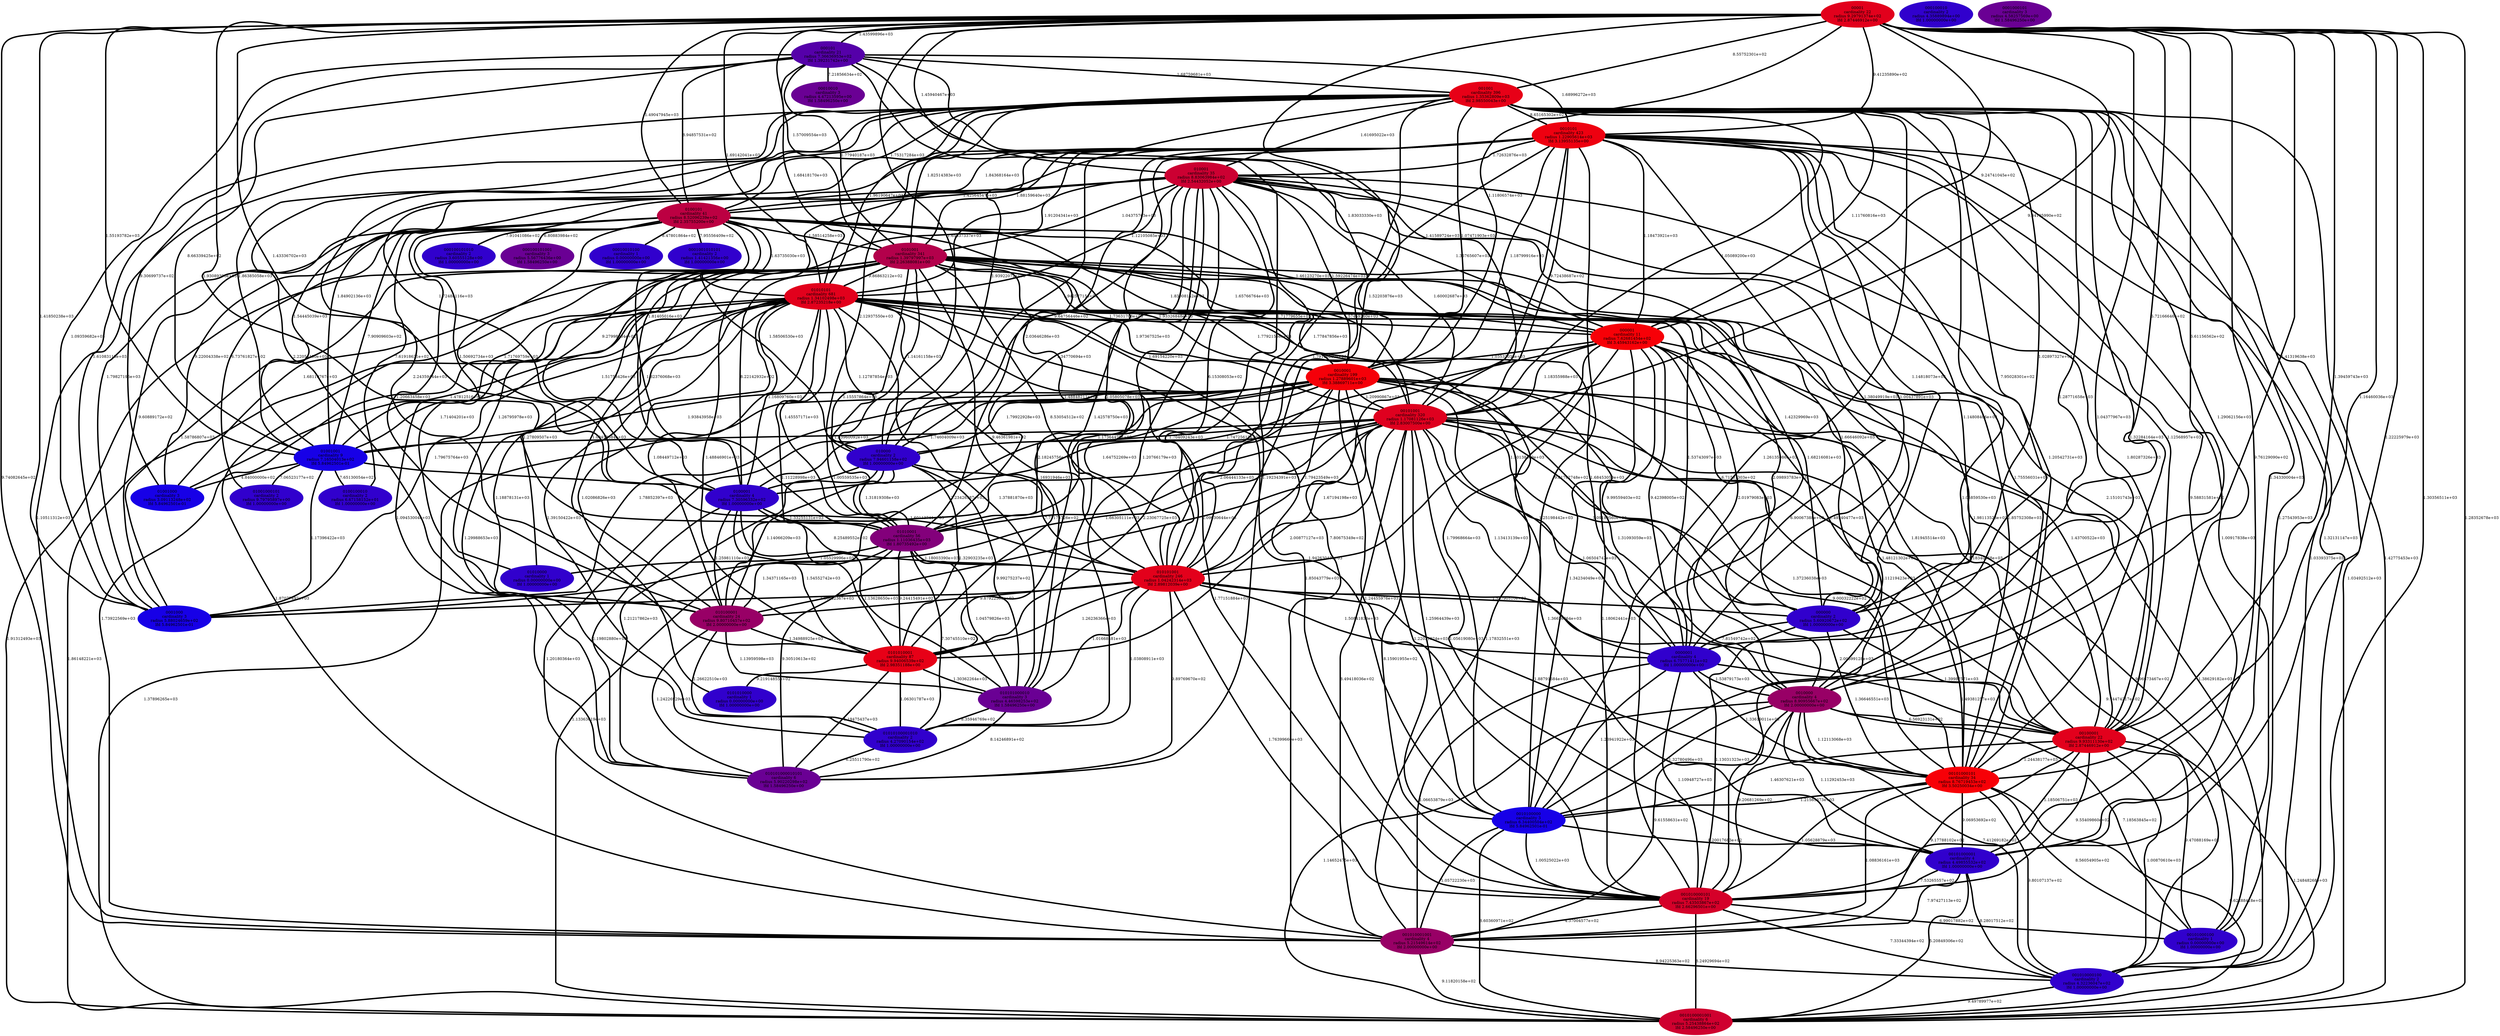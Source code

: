 graph cluster_cardinality_optimal_31 {
    edge[style=solid, penwidth="5", labeldistance="10"]
    00100001 [label="00100001\ncardinality 22\nradius 9.93311130e+02\nlfd 2.87446912e+00", color="#E2001C", style="filled"]
    01010100001010 [label="01010100001010\ncardinality 2\nradius 4.27090154e+02\nlfd 1.00000000e+00", color="#3100CD", style="filled"]
    010100001 [label="010100001\ncardinality 24\nradius 9.80710457e+02\nlfd 2.00000000e+00", color="#980066", style="filled"]
    00001 [label="00001\ncardinality 22\nradius 9.29791374e+02\nlfd 2.87446912e+00", color="#E2001C", style="filled"]
    00010010100 [label="00010010100\ncardinality 1\nradius 0.00000000e+00\nlfd 1.00000000e+00", color="#3100CD", style="filled"]
    0010001 [label="0010001\ncardinality 199\nradius 1.27889601e+03\nlfd 3.38869711e+00", color="#F50009", style="filled"]
    010101000010101 [label="010101000010101\ncardinality 6\nradius 5.90220298e+02\nlfd 1.58496250e+00", color="#6A0094", style="filled"]
    0101010000 [label="0101010000\ncardinality 1\nradius 0.00000000e+00\nlfd 1.00000000e+00", color="#3100CD", style="filled"]
    000101 [label="000101\ncardinality 21\nradius 7.36636953e+02\nlfd 1.39231742e+00", color="#5500A9", style="filled"]
    00101000100 [label="00101000100\ncardinality 1\nradius 0.00000000e+00\nlfd 1.00000000e+00", color="#3100CD", style="filled"]
    01010000 [label="01010000\ncardinality 1\nradius 0.00000000e+00\nlfd 1.00000000e+00", color="#3100CD", style="filled"]
    0101001 [label="0101001\ncardinality 341\nradius 1.39797997e+03\nlfd 2.26388081e+00", color="#B3004B", style="filled"]
    001010000100 [label="001010000100\ncardinality 2\nradius 4.32236047e+02\nlfd 1.00000000e+00", color="#3100CD", style="filled"]
    00010010 [label="00010010\ncardinality 3\nradius 4.47213595e+00\nlfd 1.58496250e+00", color="#6A0094", style="filled"]
    0100001 [label="0100001\ncardinality 4\nradius 7.30596332e+02\nlfd 1.00000000e+00", color="#3100CD", style="filled"]
    0010000 [label="0010000\ncardinality 4\nradius 8.90955667e+02\nlfd 2.00000000e+00", color="#980066", style="filled"]
    0100100010 [label="0100100010\ncardinality 2\nradius 6.67158152e+01\nlfd 1.00000000e+00", color="#3100CD", style="filled"]
    0001001010101 [label="0001001010101\ncardinality 2\nradius 1.41421356e+00\nlfd 1.00000000e+00", color="#3100CD", style="filled"]
    000100010 [label="000100010\ncardinality 2\nradius 4.35889894e+00\nlfd 1.00000000e+00", color="#3100CD", style="filled"]
    0001000101 [label="0001000101\ncardinality 3\nradius 4.58257569e+00\nlfd 1.58496250e+00", color="#6A0094", style="filled"]
    010101000010 [label="010101000010\ncardinality 3\nradius 4.46598253e+02\nlfd 1.58496250e+00", color="#6A0094", style="filled"]
    010001 [label="010001\ncardinality 35\nradius 8.83063984e+02\nlfd 2.54432052e+00", color="#CC0032", style="filled"]
    01010101 [label="01010101\ncardinality 681\nradius 1.34102498e+03\nlfd 2.87235218e+00", color="#E2001C", style="filled"]
    0101010001 [label="0101010001\ncardinality 87\nradius 9.94006539e+02\nlfd 2.98351188e+00", color="#E70017", style="filled"]
    0000001 [label="0000001\ncardinality 4\nradius 6.75771411e+02\nlfd 1.00000000e+00", color="#3100CD", style="filled"]
    00101000101 [label="00101000101\ncardinality 34\nradius 8.76719453e+02\nlfd 3.50250034e+00", color="#F70007", style="filled"]
    01001000101 [label="01001000101\ncardinality 2\nradius 9.79795897e+00\nlfd 1.00000000e+00", color="#3100CD", style="filled"]
    001010001001 [label="001010001001\ncardinality 4\nradius 5.21549614e+02\nlfd 2.00000000e+00", color="#980066", style="filled"]
    01001001 [label="01001001\ncardinality 9\nradius 7.16504013e+02\nlfd 5.84962501e-01", color="#1700E7", style="filled"]
    00101001 [label="00101001\ncardinality 320\nradius 1.17081126e+03\nlfd 2.83007500e+00", color="#DF001F", style="filled"]
    00101000001 [label="00101000001\ncardinality 4\nradius 4.49855532e+02\nlfd 1.00000000e+00", color="#3100CD", style="filled"]
    000100101010 [label="000100101010\ncardinality 2\nradius 3.60555128e+00\nlfd 1.00000000e+00", color="#3100CD", style="filled"]
    01001000 [label="01001000\ncardinality 3\nradius 3.09113248e+02\nlfd 5.84962501e-01", color="#1700E7", style="filled"]
    000001 [label="000001\ncardinality 11\nradius 7.62681454e+02\nlfd 3.45943162e+00", color="#F70007", style="filled"]
    010101001 [label="010101001\ncardinality 246\nradius 1.04242314e+03\nlfd 2.89812039e+00", color="#E3001B", style="filled"]
    000100101001 [label="000100101001\ncardinality 3\nradius 5.56776436e+00\nlfd 1.58496250e+00", color="#6A0094", style="filled"]
    0010101 [label="0010101\ncardinality 423\nradius 1.22905614e+03\nlfd 3.13955135e+00", color="#EE0010", style="filled"]
    0100101 [label="0100101\ncardinality 41\nradius 8.52096239e+02\nlfd 2.35755200e+00", color="#BC0042", style="filled"]
    000000 [label="000000\ncardinality 2\nradius 5.60920672e+02\nlfd 1.00000000e+00", color="#3100CD", style="filled"]
    0010100000 [label="0010100000\ncardinality 3\nradius 6.34400504e+02\nlfd 5.84962501e-01", color="#1700E7", style="filled"]
    010000 [label="010000\ncardinality 2\nradius 7.94601158e+02\nlfd 1.00000000e+00", color="#3100CD", style="filled"]
    001001 [label="001001\ncardinality 396\nradius 1.35362809e+03\nlfd 2.98550043e+00", color="#E70017", style="filled"]
    01010001 [label="01010001\ncardinality 56\nradius 1.11036435e+03\nlfd 1.80735492e+00", color="#83007B", style="filled"]
    0010100001001 [label="0010100001001\ncardinality 6\nradius 5.25438864e+02\nlfd 2.58496250e+00", color="#CF002F", style="filled"]
    0001000 [label="0001000\ncardinality 3\nradius 5.88024659e+02\nlfd 5.84962501e-01", color="#1700E7", style="filled"]
    001010000101 [label="001010000101\ncardinality 19\nradius 7.43503867e+02\nlfd 2.66296501e+00", color="#D50029", style="filled"]
    00001 -- 001010000100 [label="1.30356511e+03"]
    0010101 -- 0010100001001 [label="1.03492512e+03"]
    010001 -- 0100101 [label="1.42564547e+03"]
    0010100000 -- 0010100001001 [label="8.60360971e+02"]
    01010101 -- 00101001 [label="1.69154220e+03"]
    01010101 -- 010101000010 [label="1.37881870e+03"]
    0010001 -- 001010000101 [label="1.22021924e+03"]
    010001 -- 01010100001010 [label="1.20766179e+03"]
    0010001 -- 0001000 [label="1.78852397e+03"]
    0100101 -- 010000 [label="1.58506530e+03"]
    000000 -- 0000001 [label="7.81549742e+02"]
    0100101 -- 0101001 [label="1.58514258e+03"]
    0101001 -- 01010001 [label="1.15557864e+03"]
    00100001 -- 00101000100 [label="9.47088169e+02"]
    0010101 -- 0010001 [label="1.18799916e+03"]
    010001 -- 01010001 [label="1.34770694e+03"]
    0000001 -- 001010000101 [label="1.10948727e+03"]
    00101001 -- 001010000100 [label="9.74474217e+02"]
    00001 -- 00101001 [label="9.34105990e+02"]
    000001 -- 001010001001 [label="1.17832551e+03"]
    001001 -- 001010000101 [label="1.05859530e+03"]
    01010101 -- 000000 [label="1.68216081e+03"]
    0010001 -- 0010000 [label="1.31093059e+03"]
    0100101 -- 0010001 [label="1.83008142e+03"]
    00100001 -- 0010100000 [label="1.46307621e+03"]
    01001001 -- 01001000 [label="4.84000000e+02"]
    010100001 -- 010101000010101 [label="1.24226929e+03"]
    0010001 -- 0101010001 [label="2.23067725e+03"]
    000101 -- 0010101 [label="1.68996272e+03"]
    0010101 -- 000000 [label="1.14818073e+03"]
    00001 -- 01010101 [label="1.69142041e+03"]
    0101001 -- 0101010001 [label="1.48846901e+03"]
    000101 -- 010101001 [label="1.71779655e+03"]
    0010100000 -- 001010001001 [label="1.05722230e+03"]
    00101001 -- 0010100001001 [label="1.13363619e+03"]
    010000 -- 010101000010101 [label="1.21217862e+03"]
    0010001 -- 00101000001 [label="1.36626864e+03"]
    0100101 -- 0100100010 [label="7.61918631e+02"]
    0101001 -- 010101000010101 [label="1.09453004e+03"]
    0101001 -- 0000001 [label="1.53743097e+03"]
    010000 -- 010100001 [label="1.14066209e+03"]
    01010101 -- 001010000101 [label="1.77151884e+03"]
    0010001 -- 0010100001001 [label="1.37896265e+03"]
    00001 -- 010001 [label="1.45940467e+03"]
    00101000001 -- 0010100001001 [label="5.20849306e+02"]
    0010101 -- 001010001001 [label="7.80675349e+02"]
    0010000 -- 00101000100 [label="7.18563845e+02"]
    0101001 -- 0010100001001 [label="1.91312493e+03"]
    0010000 -- 00101000101 [label="1.12113068e+03"]
    0101001 -- 0010001 [label="1.93326848e+03"]
    000101 -- 0010001 [label="1.83033330e+03"]
    01010101 -- 00101000101 [label="1.81945514e+03"]
    0010000 -- 001010000100 [label="7.41269182e+02"]
    001001 -- 0000001 [label="7.95028301e+02"]
    0000001 -- 001010001001 [label="1.06653879e+03"]
    001001 -- 0010000 [label="1.28771658e+03"]
    00101001 -- 001010001001 [label="8.49418036e+02"]
    0100101 -- 0001001010101 [label="7.95556409e+02"]
    000101 -- 01001001 [label="8.66339425e+02"]
    00001 -- 010000 [label="1.65537337e+03"]
    0010101 -- 0000001 [label="1.00437891e+03"]
    0101001 -- 010101001 [label="8.53054512e+02"]
    001010000101 -- 00101000100 [label="6.99017882e+02"]
    001001 -- 0100101 [label="1.75317284e+03"]
    010001 -- 0000001 [label="1.42329969e+03"]
    01010001 -- 010101001 [label="1.18003390e+03"]
    00101001 -- 0101010001 [label="2.00877127e+03"]
    00001 -- 0010000 [label="1.41319638e+03"]
    0101010001 -- 010101000010 [label="1.30362264e+03"]
    010101001 -- 010101000010101 [label="9.89769670e+02"]
    01010001 -- 01010100001010 [label="7.30745510e+02"]
    00101001 -- 01001001 [label="1.53960092e+03"]
    00101001 -- 010101001 [label="1.67194198e+03"]
    00101000001 -- 001010001001 [label="7.97427113e+02"]
    00100001 -- 00101000101 [label="1.24438177e+03"]
    0010101 -- 001010000101 [label="6.90067388e+02"]
    001001 -- 0101001 [label="1.82514383e+03"]
    010101001 -- 000000 [label="1.52790510e+03"]
    010001 -- 000001 [label="1.35765607e+03"]
    0010001 -- 001010001001 [label="1.20180364e+03"]
    01010100001010 -- 010101000010101 [label="6.25511790e+02"]
    0100101 -- 01010001 [label="1.82376068e+03"]
    00001 -- 0100101 [label="1.49047945e+03"]
    0010000 -- 001010001001 [label="9.61558631e+02"]
    001001 -- 01001001 [label="1.86385058e+03"]
    000101 -- 01001000 [label="9.30699737e+02"]
    01010101 -- 0010100001001 [label="1.86148221e+03"]
    010001 -- 01001001 [label="1.54445039e+03"]
    001001 -- 0001000 [label="1.61083115e+03"]
    010101001 -- 00101000101 [label="1.88791684e+03"]
    0100101 -- 0100001 [label="1.50692734e+03"]
    000000 -- 001010000101 [label="1.13031323e+03"]
    00101001 -- 0010100000 [label="1.25964439e+03"]
    01010101 -- 01010001 [label="1.45557171e+03"]
    0101001 -- 010100001 [label="1.09452684e+03"]
    0010100000 -- 001010000101 [label="1.00525022e+03"]
    01010101 -- 0010001 [label="1.97367525e+03"]
    010101001 -- 001010000101 [label="1.76399660e+03"]
    01010101 -- 0010000 [label="2.01979083e+03"]
    000001 -- 0010000 [label="1.49240477e+03"]
    0101001 -- 01001000 [label="1.68110767e+03"]
    00001 -- 0010100000 [label="1.04377967e+03"]
    00101000101 -- 001010000100 [label="9.80107137e+02"]
    010001 -- 010000 [label="9.64756446e+02"]
    00100001 -- 0010100001001 [label="1.24848268e+03"]
    000001 -- 000000 [label="6.71501303e+02"]
    001001 -- 00101001 [label="1.05089200e+03"]
    00001 -- 001001 [label="8.55752301e+02"]
    00101001 -- 0001000 [label="1.66305111e+03"]
    0101001 -- 001010000101 [label="1.85043779e+03"]
    001010000101 -- 001010001001 [label="4.37004577e+02"]
    0010101 -- 00101000101 [label="1.20542731e+03"]
    00001 -- 001010000101 [label="9.76129090e+02"]
    010001 -- 0100001 [label="9.27998384e+02"]
    00001 -- 0101001 [label="1.57009554e+03"]
    00001 -- 000000 [label="6.72166646e+02"]
    010100001 -- 0101010001 [label="1.34988925e+03"]
    0010001 -- 0100001 [label="1.74604009e+03"]
    01010101 -- 0010100000 [label="1.94263043e+03"]
    001010001001 -- 0010100001001 [label="9.11820158e+02"]
    0010001 -- 00101000101 [label="1.37236038e+03"]
    00001 -- 0010101 [label="9.41235890e+02"]
    0100001 -- 010101000010101 [label="1.19802880e+03"]
    0101001 -- 010101000010 [label="1.16931946e+03"]
    00101000101 -- 0010100000 [label="1.21565373e+03"]
    001001 -- 0100001 [label="1.72488116e+03"]
    001001 -- 00101000101 [label="1.32284164e+03"]
    0010101 -- 0101010001 [label="2.05805078e+03"]
    00001 -- 01010001 [label="1.93089306e+03"]
    0010101 -- 0101001 [label="1.88159640e+03"]
    0101001 -- 001010001001 [label="1.87077497e+03"]
    001001 -- 000000 [label="1.02897327e+03"]
    01010101 -- 0101010001 [label="1.11228998e+03"]
    0101001 -- 01010101 [label="9.86863212e+02"]
    0010101 -- 0100101 [label="1.84368164e+03"]
    00101000101 -- 00101000001 [label="9.06953692e+02"]
    000001 -- 00100001 [label="1.43700522e+03"]
    000001 -- 00101001 [label="1.18355988e+03"]
    0010101 -- 01001001 [label="1.84902136e+03"]
    000001 -- 00101000101 [label="1.48121302e+03"]
    01010101 -- 01001001 [label="1.51758426e+03"]
    00101000101 -- 0010100001001 [label="9.62288418e+02"]
    01010001 -- 0101010001 [label="9.24415491e+02"]
    01010001 -- 01010000 [label="1.05529996e+03"]
    0100001 -- 01010001 [label="1.33255131e+03"]
    0010101 -- 001010000100 [label="1.03393375e+03"]
    01010101 -- 0100001 [label="1.16809760e+03"]
    001001 -- 0010101 [label="8.65165302e+02"]
    000001 -- 0000001 [label="9.42398005e+02"]
    001010000101 -- 001010000100 [label="7.33344394e+02"]
    0101001 -- 0010100000 [label="1.79968664e+03"]
    00001 -- 010101001 [label="1.52203876e+03"]
    0010101 -- 00101001 [label="9.72438687e+02"]
    001001 -- 01010001 [label="2.12937550e+03"]
    0010000 -- 001010000101 [label="9.20681269e+02"]
    01010001 -- 010101000010101 [label="9.30510613e+02"]
    0100101 -- 01001000101 [label="6.73761827e+02"]
    0100101 -- 000100101001 [label="6.80883984e+02"]
    010100001 -- 010101000010 [label="1.13959598e+03"]
    0010101 -- 0010000 [label="1.14808406e+03"]
    01010101 -- 010101001 [label="9.46361981e+02"]
    010101001 -- 0101010001 [label="1.26236366e+03"]
    00101000001 -- 001010000101 [label="7.53265557e+02"]
    001001 -- 01010101 [label="1.96190647e+03"]
    010100001 -- 01010100001010 [label="1.26622510e+03"]
    0100001 -- 0101010001 [label="1.54552742e+03"]
    010001 -- 010101000010 [label="1.17364475e+03"]
    00101001 -- 00101000001 [label="1.05619080e+03"]
    010101001 -- 01010100001010 [label="1.03808911e+03"]
    0101001 -- 00101001 [label="1.77921556e+03"]
    000101 -- 01010101 [label="1.68418170e+03"]
    010001 -- 010100001 [label="1.20663458e+03"]
    000001 -- 010101001 [label="1.50138469e+03"]
    0010001 -- 010101001 [label="1.79423549e+03"]
    010001 -- 0010001 [label="1.59226474e+03"]
    00100001 -- 00101000001 [label="1.18506751e+03"]
    0101001 -- 010000 [label="1.14161158e+03"]
    0010001 -- 0010100000 [label="1.24455976e+03"]
    00001 -- 0100001 [label="1.43336702e+03"]
    001001 -- 010001 [label="1.61695022e+03"]
    00101001 -- 001010000101 [label="8.15901955e+02"]
    01010101 -- 0101010000 [label="1.02086826e+03"]
    0010101 -- 0001000 [label="1.79827195e+03"]
    010000 -- 010101001 [label="7.77173726e+02"]
    0010101 -- 01010001 [label="2.03646286e+03"]
    0101001 -- 00101000101 [label="1.85752308e+03"]
    00101000101 -- 001010001001 [label="1.08836161e+03"]
    01010101 -- 010101000010101 [label="1.29988653e+03"]
    0010001 -- 0000001 [label="1.25198442e+03"]
    01010101 -- 01010100001010 [label="1.39150422e+03"]
    00101001 -- 000000 [label="1.09189560e+03"]
    00001 -- 00101000001 [label="1.22225979e+03"]
    01001001 -- 0001000 [label="1.17396422e+03"]
    01010101 -- 001010001001 [label="1.73922569e+03"]
    0101001 -- 00100001 [label="2.15101743e+03"]
    001010000100 -- 0010100001001 [label="9.49789977e+02"]
    010101001 -- 010101000010 [label="1.01668481e+03"]
    01010001 -- 010101000010 [label="1.04579826e+03"]
    000101 -- 0001000 [label="1.09359682e+03"]
    010000 -- 0101010001 [label="1.32903235e+03"]
    000000 -- 00100001 [label="1.39987571e+03"]
    010001 -- 00101000101 [label="1.75556031e+03"]
    00100001 -- 001010000101 [label="9.55409860e+02"]
    0010100000 -- 00101000001 [label="8.20017683e+02"]
    001001 -- 0010100000 [label="1.26135086e+03"]
    000101 -- 00010010 [label="7.21856634e+02"]
    001001 -- 0101010001 [label="2.24359444e+03"]
    0010000 -- 00101000001 [label="1.11292453e+03"]
    010101001 -- 0001000 [label="1.60642367e+03"]
    0010001 -- 00101001 [label="1.20990867e+03"]
    0000001 -- 00100001 [label="1.49381257e+03"]
    001001 -- 010100001 [label="2.22054430e+03"]
    00101000101 -- 00101000100 [label="8.56054905e+02"]
    0010101 -- 0100001 [label="1.81405016e+03"]
    0010101 -- 010001 [label="1.72632876e+03"]
    010001 -- 0101001 [label="1.04375763e+03"]
    01001001 -- 0100100010 [label="7.65130054e+02"]
    000001 -- 001010000101 [label="1.18062441e+03"]
    010101001 -- 00100001 [label="2.00699128e+03"]
    001010001001 -- 001010000100 [label="8.94225363e+02"]
    001001 -- 010101001 [label="1.77847856e+03"]
    00001 -- 0000001 [label="6.61156562e+02"]
    0010101 -- 010000 [label="1.94257715e+03"]
    00101001 -- 01010001 [label="2.06444133e+03"]
    0100101 -- 01001000 [label="9.22004338e+02"]
    010001 -- 00100001 [label="1.80287326e+03"]
    0101001 -- 0010000 [label="2.09893783e+03"]
    0010001 -- 00100001 [label="1.18340568e+03"]
    00101000101 -- 001010000101 [label="1.05628879e+03"]
    01010101 -- 00100001 [label="1.98113528e+03"]
    001001 -- 00101000100 [label="1.27543953e+03"]
    0100101 -- 000100101010 [label="7.91041086e+02"]
    01010101 -- 010100001 [label="1.08449712e+03"]
    010000 -- 01010001 [label="1.31819308e+03"]
    00001 -- 00100001 [label="1.39459743e+03"]
    00101000001 -- 001010000100 [label="8.28017512e+02"]
    0010101 -- 00101000100 [label="1.00917838e+03"]
    00101001 -- 0100001 [label="1.64752269e+03"]
    01010101 -- 01010000 [label="1.27809507e+03"]
    00101001 -- 010000 [label="1.70409243e+03"]
    0101010001 -- 0101010000 [label="9.21914855e+02"]
    001001 -- 00100001 [label="1.29062156e+03"]
    0010001 -- 001010000100 [label="1.38629182e+03"]
    010001 -- 010101000010101 [label="1.19234391e+03"]
    010001 -- 00101001 [label="1.60002687e+03"]
    0010000 -- 0010100001001 [label="1.14652475e+03"]
    00101001 -- 010100001 [label="2.09030644e+03"]
    0010101 -- 000001 [label="1.18473921e+03"]
    0101001 -- 01001001 [label="1.71769759e+03"]
    0100001 -- 010101000010 [label="1.13628650e+03"]
    0000001 -- 0010100000 [label="1.23941922e+03"]
    000000 -- 00101000101 [label="1.36646551e+03"]
    0101001 -- 0100001 [label="8.22142932e+02"]
    010101000010 -- 01010100001010 [label="8.35946769e+02"]
    0101001 -- 000000 [label="1.66646092e+03"]
    0010101 -- 00101000001 [label="9.58831581e+02"]
    0010101 -- 0010100000 [label="9.81792748e+02"]
    010101001 -- 010100001 [label="9.87922568e+02"]
    00001 -- 000001 [label="9.24741045e+02"]
    001010000101 -- 0010100001001 [label="8.24929694e+02"]
    000101 -- 0100101 [label="8.94857531e+02"]
    0100101 -- 010100001 [label="1.71404201e+03"]
    01001001 -- 01001000101 [label="7.06523177e+02"]
    000001 -- 0010001 [label="1.03533038e+03"]
    01010101 -- 010000 [label="1.12787854e+03"]
    00001 -- 0010001 [label="1.11806574e+03"]
    010001 -- 000000 [label="1.38049919e+03"]
    000101 -- 00101001 [label="1.41589724e+03"]
    0101001 -- 01010100001010 [label="1.18878131e+03"]
    001001 -- 001010000100 [label="1.32131147e+03"]
    0100101 -- 01010101 [label="1.63735030e+03"]
    0100101 -- 00101001 [label="1.57459360e+03"]
    0010101 -- 01010101 [label="1.91204341e+03"]
    001001 -- 010000 [label="1.93922072e+03"]
    001001 -- 00101000001 [label="1.34330004e+03"]
    000101 -- 0101001 [label="1.77940187e+03"]
    0000001 -- 0010000 [label="1.53879173e+03"]
    0010001 -- 01001001 [label="1.93843958e+03"]
    001001 -- 001010001001 [label="1.10511312e+03"]
    01010001 -- 010100001 [label="1.34371165e+03"]
    0100101 -- 00010010100 [label="8.47801864e+02"]
    0101001 -- 0001000 [label="1.58786807e+03"]
    010001 -- 0101010001 [label="1.42578750e+03"]
    0010001 -- 000000 [label="9.99559403e+02"]
    00001 -- 00101000101 [label="1.16460036e+03"]
    00100001 -- 001010001001 [label="9.17788102e+02"]
    010001 -- 010101001 [label="6.15308053e+02"]
    010101000010 -- 010101000010101 [label="8.14246891e+02"]
    000001 -- 01010001 [label="1.74725613e+03"]
    00101001 -- 0010000 [label="1.06504742e+03"]
    0010001 -- 010000 [label="1.79922928e+03"]
    01010101 -- 0001000 [label="1.79675764e+03"]
    0100101 -- 010101001 [label="1.48848211e+03"]
    001001 -- 0010100001001 [label="1.42775453e+03"]
    0101010001 -- 01010100001010 [label="1.06301787e+03"]
    0100101 -- 01001001 [label="7.90909603e+02"]
    0010101 -- 010101001 [label="1.79196289e+03"]
    01010101 -- 0000001 [label="1.68453050e+03"]
    00001 -- 001010001001 [label="9.74082645e+02"]
    0010000 -- 00100001 [label="6.56923131e+02"]
    0101010001 -- 010101000010101 [label="1.19475437e+03"]
    00100001 -- 001010000100 [label="1.00870610e+03"]
    00101001 -- 0000001 [label="1.13413139e+03"]
    01001001 -- 010101001 [label="1.60113741e+03"]
    001001 -- 0010001 [label="1.07471903e+03"]
    0010001 -- 01010001 [label="2.18245756e+03"]
    00101001 -- 00101000101 [label="9.00032222e+02"]
    010000 -- 010101000010 [label="9.99275237e+02"]
    0100101 -- 0001000 [label="9.60889172e+02"]
    000001 -- 0010100000 [label="1.34234049e+03"]
    00001 -- 0001000 [label="1.41850238e+03"]
    01010101 -- 01001000 [label="1.47812516e+03"]
    0101001 -- 000001 [label="1.65766764e+03"]
    010101001 -- 0000001 [label="1.50841838e+03"]
    0101001 -- 01010000 [label="1.26795978e+03"]
    0100001 -- 010100001 [label="1.25981110e+03"]
    00001 -- 000101 [label="1.43599896e+03"]
    010001 -- 01010101 [label="1.12105085e+03"]
    00001 -- 0010100001001 [label="1.28352678e+03"]
    010000 -- 0100001 [label="1.00559535e+03"]
    0000001 -- 00101000101 [label="1.33619011e+03"]
    00001 -- 01001001 [label="1.55193782e+03"]
    0100101 -- 000001 [label="1.46123270e+03"]
    00101001 -- 00100001 [label="1.11219423e+03"]
    01010101 -- 000001 [label="1.73631708e+03"]
    0010101 -- 00100001 [label="1.12568957e+03"]
    0010001 -- 010100001 [label="2.23426587e+03"]
    000101 -- 001001 [label="1.68759681e+03"]
    0010000 -- 0010100000 [label="1.32780496e+03"]
    001001 -- 000001 [label="1.11760816e+03"]
    0100001 -- 010101001 [label="8.25489552e+02"]
    00101001 -- 00101000100 [label="9.96673467e+02"]
}
